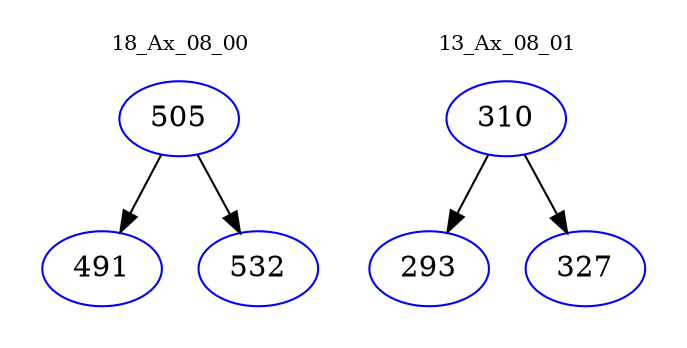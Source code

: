 digraph{
subgraph cluster_0 {
color = white
label = "18_Ax_08_00";
fontsize=10;
T0_505 [label="505", color="blue"]
T0_505 -> T0_491 [color="black"]
T0_491 [label="491", color="blue"]
T0_505 -> T0_532 [color="black"]
T0_532 [label="532", color="blue"]
}
subgraph cluster_1 {
color = white
label = "13_Ax_08_01";
fontsize=10;
T1_310 [label="310", color="blue"]
T1_310 -> T1_293 [color="black"]
T1_293 [label="293", color="blue"]
T1_310 -> T1_327 [color="black"]
T1_327 [label="327", color="blue"]
}
}
